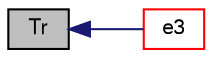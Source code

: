 digraph "Tr"
{
  bgcolor="transparent";
  edge [fontname="FreeSans",fontsize="10",labelfontname="FreeSans",labelfontsize="10"];
  node [fontname="FreeSans",fontsize="10",shape=record];
  rankdir="LR";
  Node981 [label="Tr",height=0.2,width=0.4,color="black", fillcolor="grey75", style="filled", fontcolor="black"];
  Node981 -> Node982 [dir="back",color="midnightblue",fontsize="10",style="solid",fontname="FreeSans"];
  Node982 [label="e3",height=0.2,width=0.4,color="red",URL="$a24990.html#ac1398080ba7864f25e4619dc2e602dee",tooltip="Return local Cartesian z-axis. "];
}
